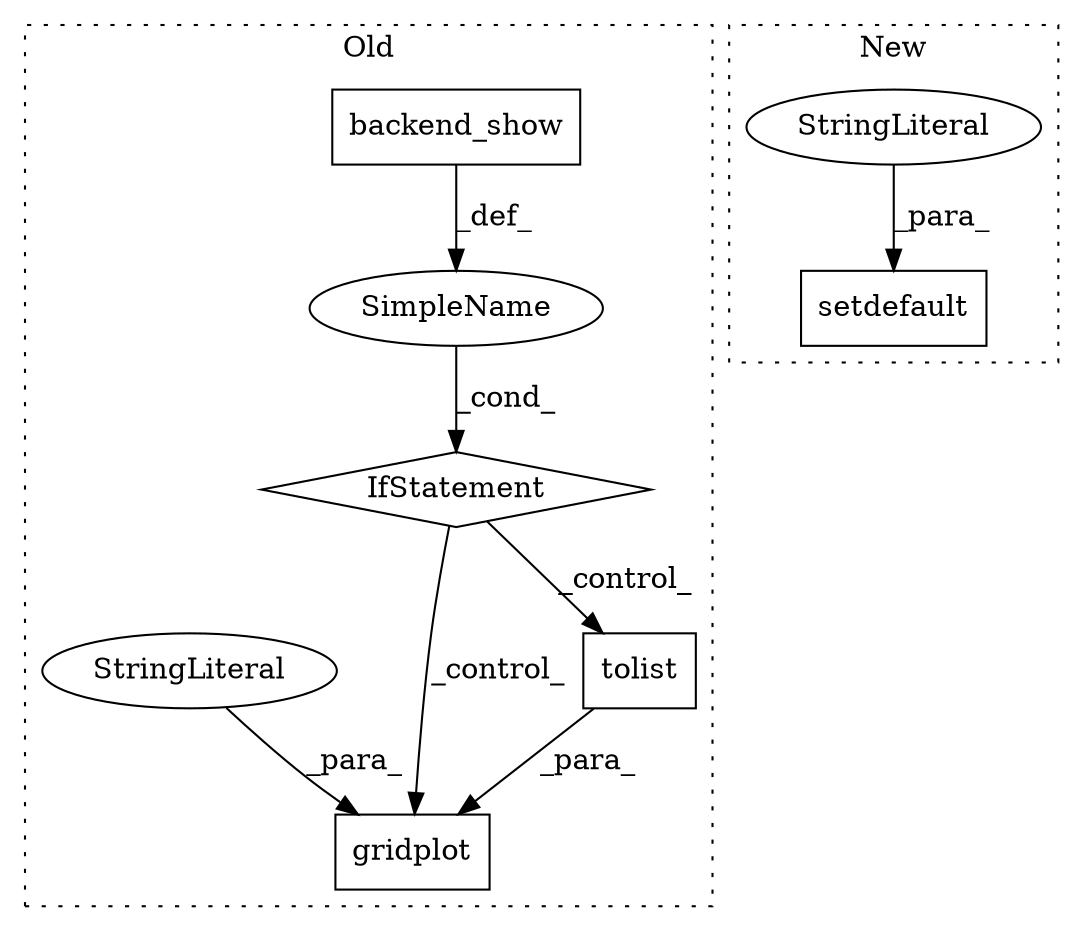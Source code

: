 digraph G {
subgraph cluster0 {
1 [label="gridplot" a="32" s="3907,3935" l="9,1" shape="box"];
3 [label="backend_show" a="32" s="3857,3874" l="13,1" shape="box"];
4 [label="StringLiteral" a="45" s="3928" l="7" shape="ellipse"];
6 [label="SimpleName" a="42" s="" l="" shape="ellipse"];
7 [label="tolist" a="32" s="3919" l="8" shape="box"];
8 [label="IfStatement" a="25" s="3853,3875" l="4,2" shape="diamond"];
label = "Old";
style="dotted";
}
subgraph cluster1 {
2 [label="setdefault" a="32" s="1390,1431" l="11,1" shape="box"];
5 [label="StringLiteral" a="45" s="1401" l="8" shape="ellipse"];
label = "New";
style="dotted";
}
3 -> 6 [label="_def_"];
4 -> 1 [label="_para_"];
5 -> 2 [label="_para_"];
6 -> 8 [label="_cond_"];
7 -> 1 [label="_para_"];
8 -> 7 [label="_control_"];
8 -> 1 [label="_control_"];
}